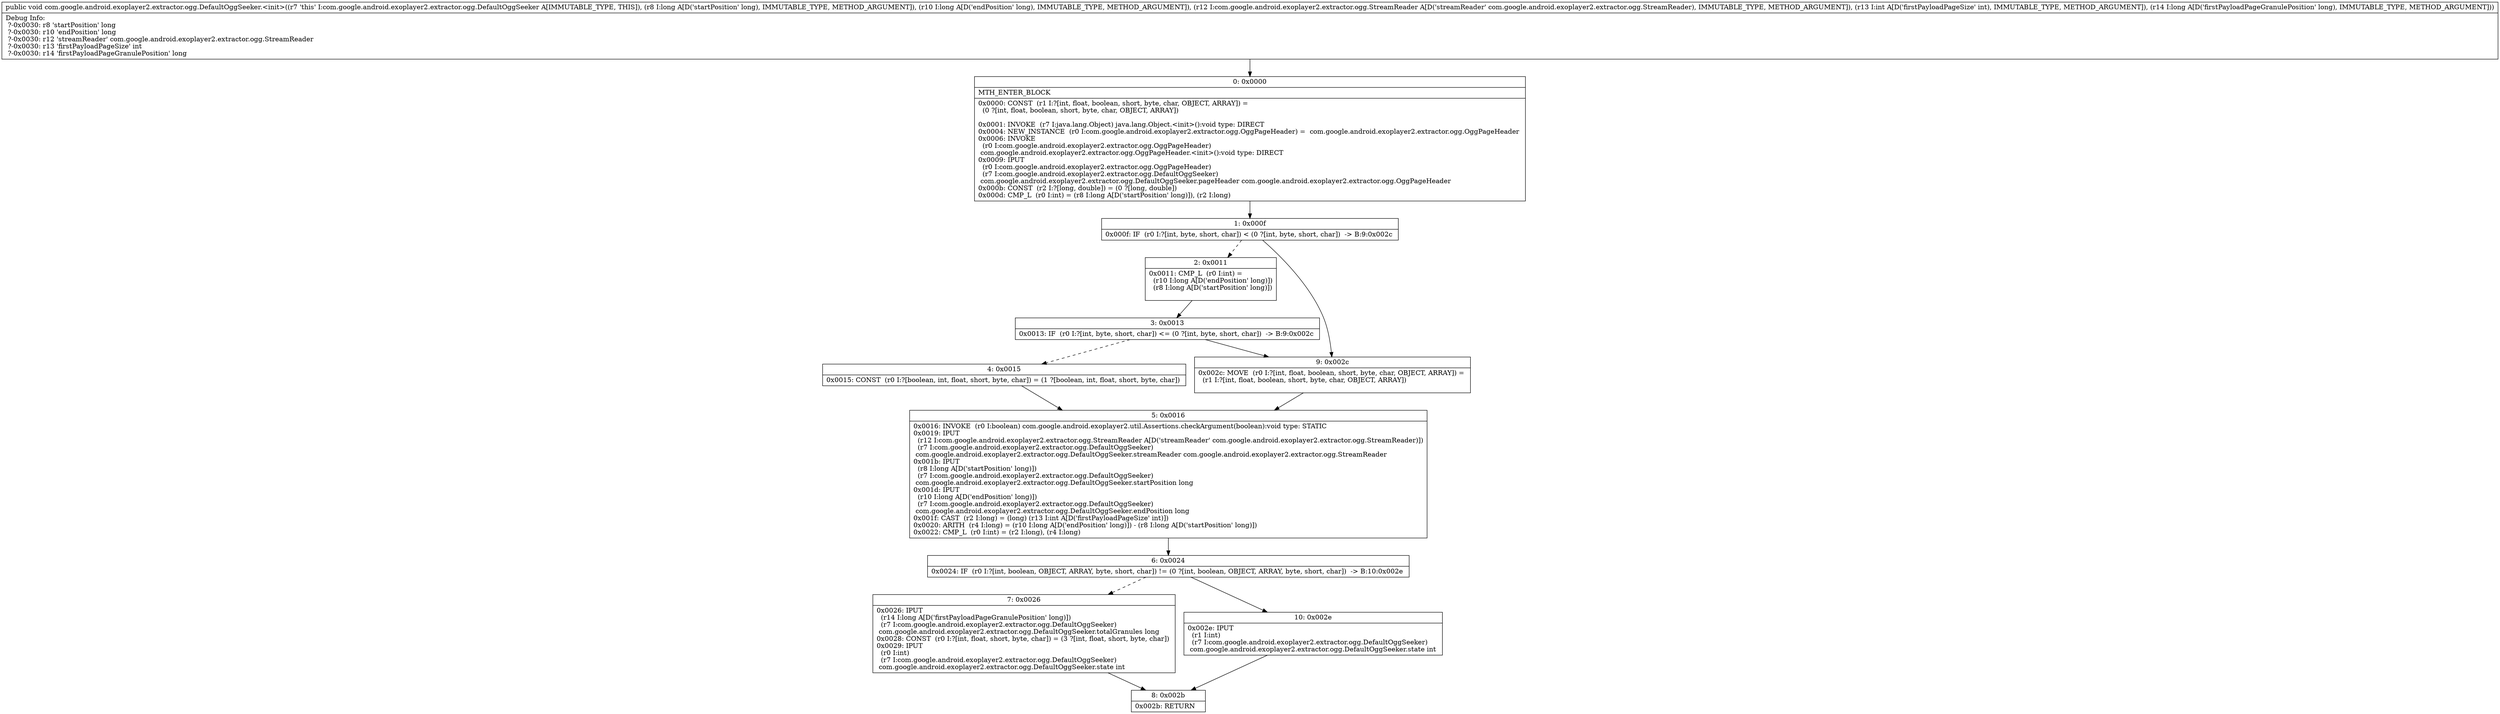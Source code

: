 digraph "CFG forcom.google.android.exoplayer2.extractor.ogg.DefaultOggSeeker.\<init\>(JJLcom\/google\/android\/exoplayer2\/extractor\/ogg\/StreamReader;IJ)V" {
Node_0 [shape=record,label="{0\:\ 0x0000|MTH_ENTER_BLOCK\l|0x0000: CONST  (r1 I:?[int, float, boolean, short, byte, char, OBJECT, ARRAY]) = \l  (0 ?[int, float, boolean, short, byte, char, OBJECT, ARRAY])\l \l0x0001: INVOKE  (r7 I:java.lang.Object) java.lang.Object.\<init\>():void type: DIRECT \l0x0004: NEW_INSTANCE  (r0 I:com.google.android.exoplayer2.extractor.ogg.OggPageHeader) =  com.google.android.exoplayer2.extractor.ogg.OggPageHeader \l0x0006: INVOKE  \l  (r0 I:com.google.android.exoplayer2.extractor.ogg.OggPageHeader)\l com.google.android.exoplayer2.extractor.ogg.OggPageHeader.\<init\>():void type: DIRECT \l0x0009: IPUT  \l  (r0 I:com.google.android.exoplayer2.extractor.ogg.OggPageHeader)\l  (r7 I:com.google.android.exoplayer2.extractor.ogg.DefaultOggSeeker)\l com.google.android.exoplayer2.extractor.ogg.DefaultOggSeeker.pageHeader com.google.android.exoplayer2.extractor.ogg.OggPageHeader \l0x000b: CONST  (r2 I:?[long, double]) = (0 ?[long, double]) \l0x000d: CMP_L  (r0 I:int) = (r8 I:long A[D('startPosition' long)]), (r2 I:long) \l}"];
Node_1 [shape=record,label="{1\:\ 0x000f|0x000f: IF  (r0 I:?[int, byte, short, char]) \< (0 ?[int, byte, short, char])  \-\> B:9:0x002c \l}"];
Node_2 [shape=record,label="{2\:\ 0x0011|0x0011: CMP_L  (r0 I:int) = \l  (r10 I:long A[D('endPosition' long)])\l  (r8 I:long A[D('startPosition' long)])\l \l}"];
Node_3 [shape=record,label="{3\:\ 0x0013|0x0013: IF  (r0 I:?[int, byte, short, char]) \<= (0 ?[int, byte, short, char])  \-\> B:9:0x002c \l}"];
Node_4 [shape=record,label="{4\:\ 0x0015|0x0015: CONST  (r0 I:?[boolean, int, float, short, byte, char]) = (1 ?[boolean, int, float, short, byte, char]) \l}"];
Node_5 [shape=record,label="{5\:\ 0x0016|0x0016: INVOKE  (r0 I:boolean) com.google.android.exoplayer2.util.Assertions.checkArgument(boolean):void type: STATIC \l0x0019: IPUT  \l  (r12 I:com.google.android.exoplayer2.extractor.ogg.StreamReader A[D('streamReader' com.google.android.exoplayer2.extractor.ogg.StreamReader)])\l  (r7 I:com.google.android.exoplayer2.extractor.ogg.DefaultOggSeeker)\l com.google.android.exoplayer2.extractor.ogg.DefaultOggSeeker.streamReader com.google.android.exoplayer2.extractor.ogg.StreamReader \l0x001b: IPUT  \l  (r8 I:long A[D('startPosition' long)])\l  (r7 I:com.google.android.exoplayer2.extractor.ogg.DefaultOggSeeker)\l com.google.android.exoplayer2.extractor.ogg.DefaultOggSeeker.startPosition long \l0x001d: IPUT  \l  (r10 I:long A[D('endPosition' long)])\l  (r7 I:com.google.android.exoplayer2.extractor.ogg.DefaultOggSeeker)\l com.google.android.exoplayer2.extractor.ogg.DefaultOggSeeker.endPosition long \l0x001f: CAST  (r2 I:long) = (long) (r13 I:int A[D('firstPayloadPageSize' int)]) \l0x0020: ARITH  (r4 I:long) = (r10 I:long A[D('endPosition' long)]) \- (r8 I:long A[D('startPosition' long)]) \l0x0022: CMP_L  (r0 I:int) = (r2 I:long), (r4 I:long) \l}"];
Node_6 [shape=record,label="{6\:\ 0x0024|0x0024: IF  (r0 I:?[int, boolean, OBJECT, ARRAY, byte, short, char]) != (0 ?[int, boolean, OBJECT, ARRAY, byte, short, char])  \-\> B:10:0x002e \l}"];
Node_7 [shape=record,label="{7\:\ 0x0026|0x0026: IPUT  \l  (r14 I:long A[D('firstPayloadPageGranulePosition' long)])\l  (r7 I:com.google.android.exoplayer2.extractor.ogg.DefaultOggSeeker)\l com.google.android.exoplayer2.extractor.ogg.DefaultOggSeeker.totalGranules long \l0x0028: CONST  (r0 I:?[int, float, short, byte, char]) = (3 ?[int, float, short, byte, char]) \l0x0029: IPUT  \l  (r0 I:int)\l  (r7 I:com.google.android.exoplayer2.extractor.ogg.DefaultOggSeeker)\l com.google.android.exoplayer2.extractor.ogg.DefaultOggSeeker.state int \l}"];
Node_8 [shape=record,label="{8\:\ 0x002b|0x002b: RETURN   \l}"];
Node_9 [shape=record,label="{9\:\ 0x002c|0x002c: MOVE  (r0 I:?[int, float, boolean, short, byte, char, OBJECT, ARRAY]) = \l  (r1 I:?[int, float, boolean, short, byte, char, OBJECT, ARRAY])\l \l}"];
Node_10 [shape=record,label="{10\:\ 0x002e|0x002e: IPUT  \l  (r1 I:int)\l  (r7 I:com.google.android.exoplayer2.extractor.ogg.DefaultOggSeeker)\l com.google.android.exoplayer2.extractor.ogg.DefaultOggSeeker.state int \l}"];
MethodNode[shape=record,label="{public void com.google.android.exoplayer2.extractor.ogg.DefaultOggSeeker.\<init\>((r7 'this' I:com.google.android.exoplayer2.extractor.ogg.DefaultOggSeeker A[IMMUTABLE_TYPE, THIS]), (r8 I:long A[D('startPosition' long), IMMUTABLE_TYPE, METHOD_ARGUMENT]), (r10 I:long A[D('endPosition' long), IMMUTABLE_TYPE, METHOD_ARGUMENT]), (r12 I:com.google.android.exoplayer2.extractor.ogg.StreamReader A[D('streamReader' com.google.android.exoplayer2.extractor.ogg.StreamReader), IMMUTABLE_TYPE, METHOD_ARGUMENT]), (r13 I:int A[D('firstPayloadPageSize' int), IMMUTABLE_TYPE, METHOD_ARGUMENT]), (r14 I:long A[D('firstPayloadPageGranulePosition' long), IMMUTABLE_TYPE, METHOD_ARGUMENT]))  | Debug Info:\l  ?\-0x0030: r8 'startPosition' long\l  ?\-0x0030: r10 'endPosition' long\l  ?\-0x0030: r12 'streamReader' com.google.android.exoplayer2.extractor.ogg.StreamReader\l  ?\-0x0030: r13 'firstPayloadPageSize' int\l  ?\-0x0030: r14 'firstPayloadPageGranulePosition' long\l}"];
MethodNode -> Node_0;
Node_0 -> Node_1;
Node_1 -> Node_2[style=dashed];
Node_1 -> Node_9;
Node_2 -> Node_3;
Node_3 -> Node_4[style=dashed];
Node_3 -> Node_9;
Node_4 -> Node_5;
Node_5 -> Node_6;
Node_6 -> Node_7[style=dashed];
Node_6 -> Node_10;
Node_7 -> Node_8;
Node_9 -> Node_5;
Node_10 -> Node_8;
}

